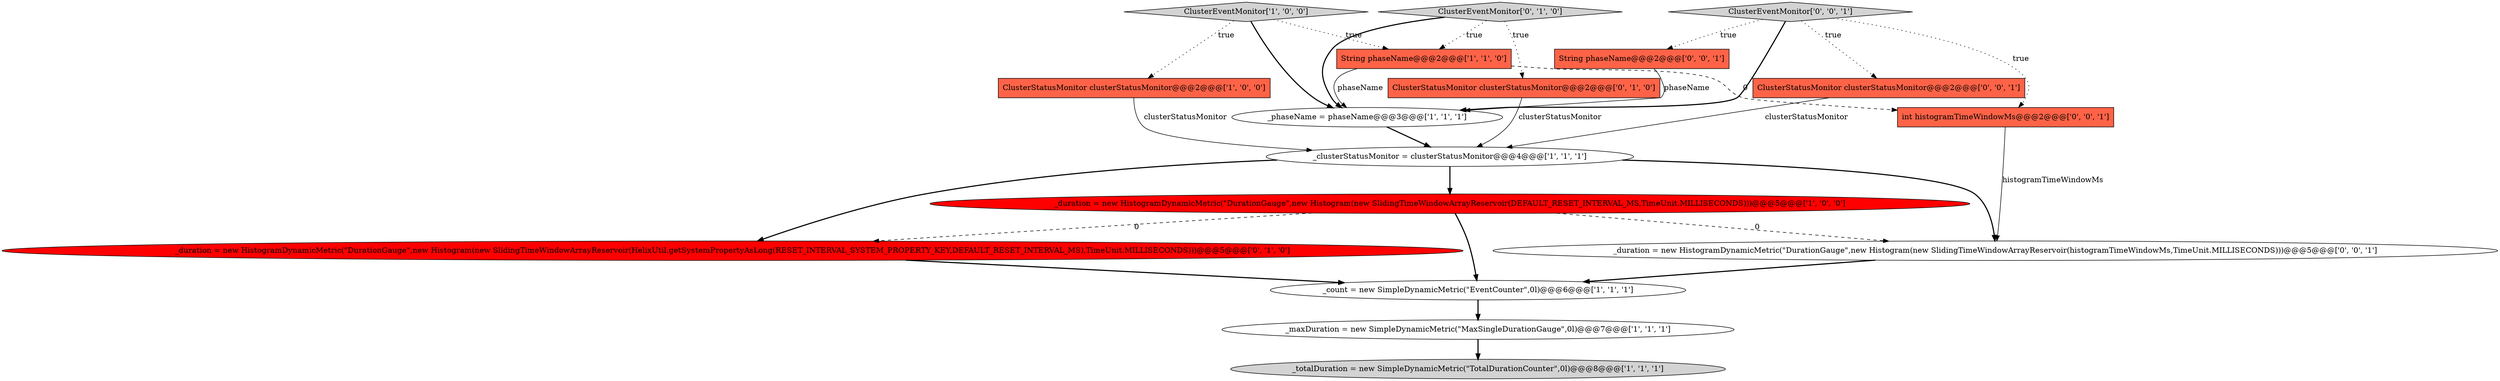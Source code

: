 digraph {
10 [style = filled, label = "_duration = new HistogramDynamicMetric(\"DurationGauge\",new Histogram(new SlidingTimeWindowArrayReservoir(HelixUtil.getSystemPropertyAsLong(RESET_INTERVAL_SYSTEM_PROPERTY_KEY,DEFAULT_RESET_INTERVAL_MS),TimeUnit.MILLISECONDS)))@@@5@@@['0', '1', '0']", fillcolor = red, shape = ellipse image = "AAA1AAABBB2BBB"];
3 [style = filled, label = "_maxDuration = new SimpleDynamicMetric(\"MaxSingleDurationGauge\",0l)@@@7@@@['1', '1', '1']", fillcolor = white, shape = ellipse image = "AAA0AAABBB1BBB"];
7 [style = filled, label = "_totalDuration = new SimpleDynamicMetric(\"TotalDurationCounter\",0l)@@@8@@@['1', '1', '1']", fillcolor = lightgray, shape = ellipse image = "AAA0AAABBB1BBB"];
11 [style = filled, label = "ClusterEventMonitor['0', '1', '0']", fillcolor = lightgray, shape = diamond image = "AAA0AAABBB2BBB"];
13 [style = filled, label = "String phaseName@@@2@@@['0', '0', '1']", fillcolor = tomato, shape = box image = "AAA0AAABBB3BBB"];
1 [style = filled, label = "_count = new SimpleDynamicMetric(\"EventCounter\",0l)@@@6@@@['1', '1', '1']", fillcolor = white, shape = ellipse image = "AAA0AAABBB1BBB"];
0 [style = filled, label = "_phaseName = phaseName@@@3@@@['1', '1', '1']", fillcolor = white, shape = ellipse image = "AAA0AAABBB1BBB"];
8 [style = filled, label = "_duration = new HistogramDynamicMetric(\"DurationGauge\",new Histogram(new SlidingTimeWindowArrayReservoir(DEFAULT_RESET_INTERVAL_MS,TimeUnit.MILLISECONDS)))@@@5@@@['1', '0', '0']", fillcolor = red, shape = ellipse image = "AAA1AAABBB1BBB"];
5 [style = filled, label = "ClusterStatusMonitor clusterStatusMonitor@@@2@@@['1', '0', '0']", fillcolor = tomato, shape = box image = "AAA0AAABBB1BBB"];
12 [style = filled, label = "ClusterStatusMonitor clusterStatusMonitor@@@2@@@['0', '0', '1']", fillcolor = tomato, shape = box image = "AAA0AAABBB3BBB"];
4 [style = filled, label = "_clusterStatusMonitor = clusterStatusMonitor@@@4@@@['1', '1', '1']", fillcolor = white, shape = ellipse image = "AAA0AAABBB1BBB"];
2 [style = filled, label = "ClusterEventMonitor['1', '0', '0']", fillcolor = lightgray, shape = diamond image = "AAA0AAABBB1BBB"];
15 [style = filled, label = "ClusterEventMonitor['0', '0', '1']", fillcolor = lightgray, shape = diamond image = "AAA0AAABBB3BBB"];
9 [style = filled, label = "ClusterStatusMonitor clusterStatusMonitor@@@2@@@['0', '1', '0']", fillcolor = tomato, shape = box image = "AAA0AAABBB2BBB"];
6 [style = filled, label = "String phaseName@@@2@@@['1', '1', '0']", fillcolor = tomato, shape = box image = "AAA0AAABBB1BBB"];
16 [style = filled, label = "_duration = new HistogramDynamicMetric(\"DurationGauge\",new Histogram(new SlidingTimeWindowArrayReservoir(histogramTimeWindowMs,TimeUnit.MILLISECONDS)))@@@5@@@['0', '0', '1']", fillcolor = white, shape = ellipse image = "AAA0AAABBB3BBB"];
14 [style = filled, label = "int histogramTimeWindowMs@@@2@@@['0', '0', '1']", fillcolor = tomato, shape = box image = "AAA0AAABBB3BBB"];
4->10 [style = bold, label=""];
8->16 [style = dashed, label="0"];
6->0 [style = solid, label="phaseName"];
8->10 [style = dashed, label="0"];
1->3 [style = bold, label=""];
11->9 [style = dotted, label="true"];
6->14 [style = dashed, label="0"];
15->14 [style = dotted, label="true"];
15->13 [style = dotted, label="true"];
8->1 [style = bold, label=""];
2->0 [style = bold, label=""];
11->0 [style = bold, label=""];
3->7 [style = bold, label=""];
16->1 [style = bold, label=""];
5->4 [style = solid, label="clusterStatusMonitor"];
0->4 [style = bold, label=""];
2->6 [style = dotted, label="true"];
11->6 [style = dotted, label="true"];
15->0 [style = bold, label=""];
15->12 [style = dotted, label="true"];
14->16 [style = solid, label="histogramTimeWindowMs"];
4->8 [style = bold, label=""];
12->4 [style = solid, label="clusterStatusMonitor"];
9->4 [style = solid, label="clusterStatusMonitor"];
2->5 [style = dotted, label="true"];
10->1 [style = bold, label=""];
4->16 [style = bold, label=""];
13->0 [style = solid, label="phaseName"];
}
